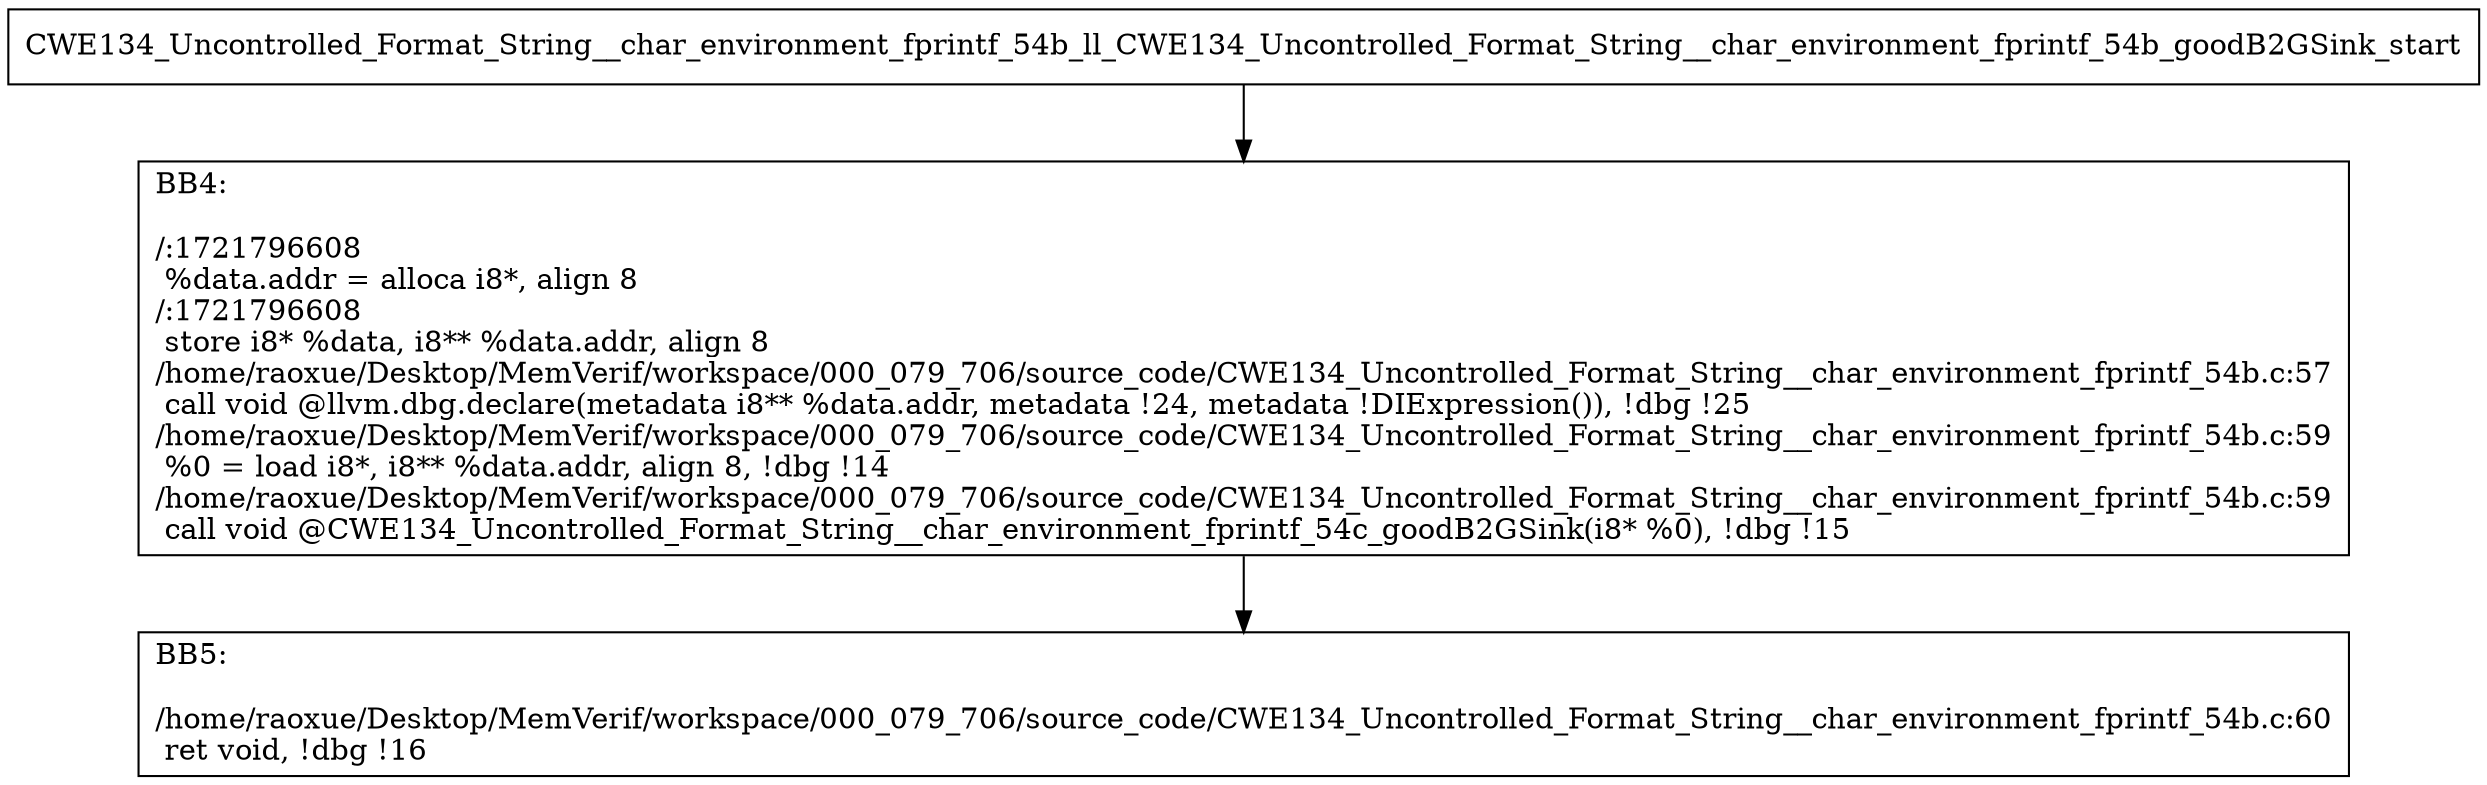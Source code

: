 digraph "CFG for'CWE134_Uncontrolled_Format_String__char_environment_fprintf_54b_ll_CWE134_Uncontrolled_Format_String__char_environment_fprintf_54b_goodB2GSink' function" {
	BBCWE134_Uncontrolled_Format_String__char_environment_fprintf_54b_ll_CWE134_Uncontrolled_Format_String__char_environment_fprintf_54b_goodB2GSink_start[shape=record,label="{CWE134_Uncontrolled_Format_String__char_environment_fprintf_54b_ll_CWE134_Uncontrolled_Format_String__char_environment_fprintf_54b_goodB2GSink_start}"];
	BBCWE134_Uncontrolled_Format_String__char_environment_fprintf_54b_ll_CWE134_Uncontrolled_Format_String__char_environment_fprintf_54b_goodB2GSink_start-> CWE134_Uncontrolled_Format_String__char_environment_fprintf_54b_ll_CWE134_Uncontrolled_Format_String__char_environment_fprintf_54b_goodB2GSinkBB4;
	CWE134_Uncontrolled_Format_String__char_environment_fprintf_54b_ll_CWE134_Uncontrolled_Format_String__char_environment_fprintf_54b_goodB2GSinkBB4 [shape=record, label="{BB4:\l\l/:1721796608\l
  %data.addr = alloca i8*, align 8\l
/:1721796608\l
  store i8* %data, i8** %data.addr, align 8\l
/home/raoxue/Desktop/MemVerif/workspace/000_079_706/source_code/CWE134_Uncontrolled_Format_String__char_environment_fprintf_54b.c:57\l
  call void @llvm.dbg.declare(metadata i8** %data.addr, metadata !24, metadata !DIExpression()), !dbg !25\l
/home/raoxue/Desktop/MemVerif/workspace/000_079_706/source_code/CWE134_Uncontrolled_Format_String__char_environment_fprintf_54b.c:59\l
  %0 = load i8*, i8** %data.addr, align 8, !dbg !14\l
/home/raoxue/Desktop/MemVerif/workspace/000_079_706/source_code/CWE134_Uncontrolled_Format_String__char_environment_fprintf_54b.c:59\l
  call void @CWE134_Uncontrolled_Format_String__char_environment_fprintf_54c_goodB2GSink(i8* %0), !dbg !15\l
}"];
	CWE134_Uncontrolled_Format_String__char_environment_fprintf_54b_ll_CWE134_Uncontrolled_Format_String__char_environment_fprintf_54b_goodB2GSinkBB4-> CWE134_Uncontrolled_Format_String__char_environment_fprintf_54b_ll_CWE134_Uncontrolled_Format_String__char_environment_fprintf_54b_goodB2GSinkBB5;
	CWE134_Uncontrolled_Format_String__char_environment_fprintf_54b_ll_CWE134_Uncontrolled_Format_String__char_environment_fprintf_54b_goodB2GSinkBB5 [shape=record, label="{BB5:\l\l/home/raoxue/Desktop/MemVerif/workspace/000_079_706/source_code/CWE134_Uncontrolled_Format_String__char_environment_fprintf_54b.c:60\l
  ret void, !dbg !16\l
}"];
}
